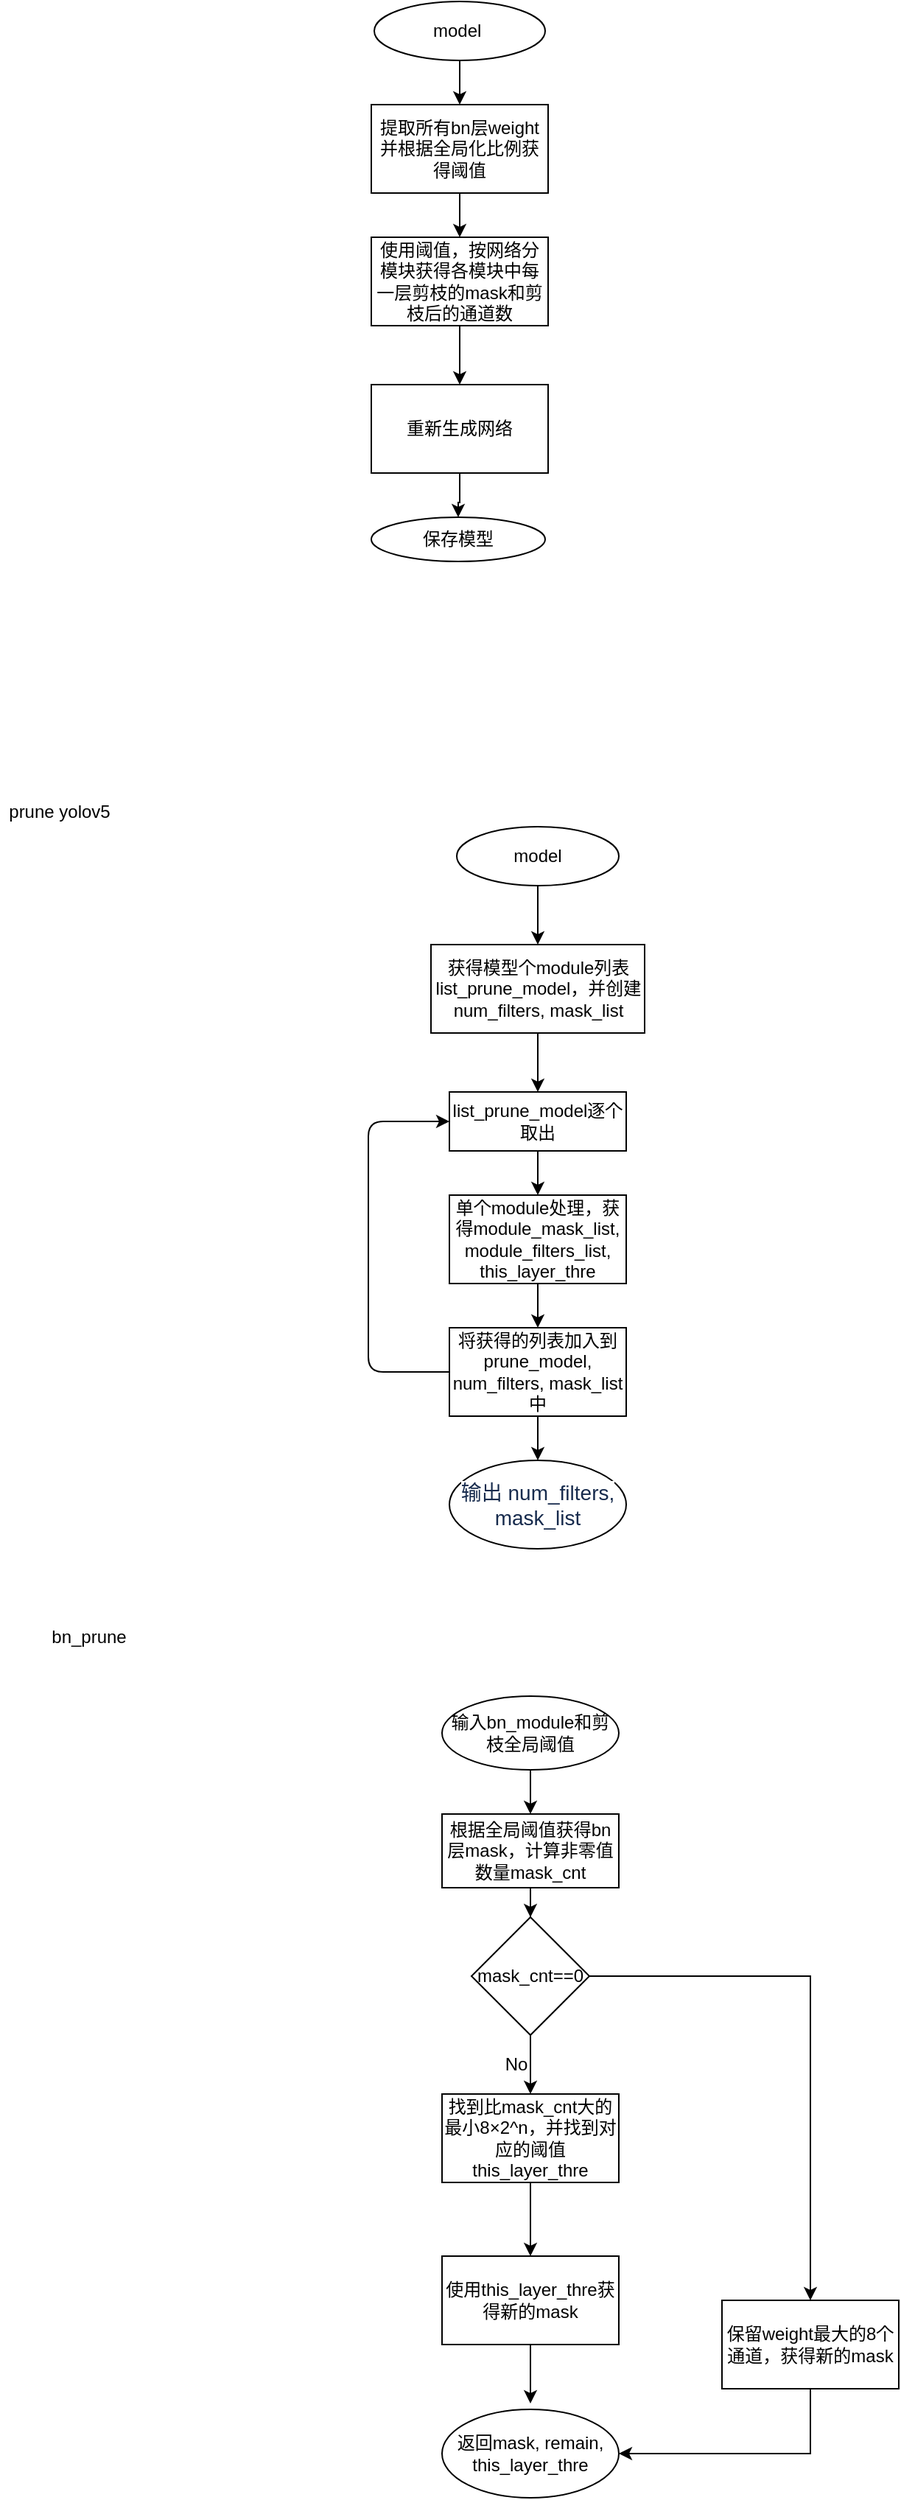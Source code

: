 <mxfile version="13.10.0" type="github"><diagram id="zoJDeXW15LgJoheLHKZE" name="Page-1"><mxGraphModel dx="1422" dy="773" grid="1" gridSize="10" guides="1" tooltips="1" connect="1" arrows="1" fold="1" page="1" pageScale="1" pageWidth="827" pageHeight="1169" math="0" shadow="0"><root><mxCell id="0"/><mxCell id="1" parent="0"/><mxCell id="3F5pOfiRgKYiNP-D6Xl8-4" value="" style="edgeStyle=orthogonalEdgeStyle;rounded=0;orthogonalLoop=1;jettySize=auto;html=1;" parent="1" source="3F5pOfiRgKYiNP-D6Xl8-2" target="3F5pOfiRgKYiNP-D6Xl8-3" edge="1"><mxGeometry relative="1" as="geometry"/></mxCell><mxCell id="3F5pOfiRgKYiNP-D6Xl8-2" value="model&amp;nbsp;" style="ellipse;whiteSpace=wrap;html=1;" parent="1" vertex="1"><mxGeometry x="294" y="60" width="116" height="40" as="geometry"/></mxCell><mxCell id="3F5pOfiRgKYiNP-D6Xl8-6" value="" style="edgeStyle=orthogonalEdgeStyle;rounded=0;orthogonalLoop=1;jettySize=auto;html=1;" parent="1" source="3F5pOfiRgKYiNP-D6Xl8-3" target="3F5pOfiRgKYiNP-D6Xl8-5" edge="1"><mxGeometry relative="1" as="geometry"/></mxCell><mxCell id="3F5pOfiRgKYiNP-D6Xl8-3" value="提取所有bn层weight&lt;br&gt;并根据全局化比例获得阈值" style="whiteSpace=wrap;html=1;" parent="1" vertex="1"><mxGeometry x="292" y="130" width="120" height="60" as="geometry"/></mxCell><mxCell id="3F5pOfiRgKYiNP-D6Xl8-8" value="" style="edgeStyle=orthogonalEdgeStyle;rounded=0;orthogonalLoop=1;jettySize=auto;html=1;" parent="1" source="3F5pOfiRgKYiNP-D6Xl8-5" target="3F5pOfiRgKYiNP-D6Xl8-7" edge="1"><mxGeometry relative="1" as="geometry"/></mxCell><mxCell id="3F5pOfiRgKYiNP-D6Xl8-5" value="使用阈值，按网络分模块获得各模块中每一层剪枝的mask和剪枝后的通道数" style="whiteSpace=wrap;html=1;" parent="1" vertex="1"><mxGeometry x="292" y="220" width="120" height="60" as="geometry"/></mxCell><mxCell id="3F5pOfiRgKYiNP-D6Xl8-12" value="" style="edgeStyle=orthogonalEdgeStyle;rounded=0;orthogonalLoop=1;jettySize=auto;html=1;" parent="1" source="3F5pOfiRgKYiNP-D6Xl8-7" target="3F5pOfiRgKYiNP-D6Xl8-11" edge="1"><mxGeometry relative="1" as="geometry"/></mxCell><mxCell id="3F5pOfiRgKYiNP-D6Xl8-7" value="重新生成网络" style="whiteSpace=wrap;html=1;" parent="1" vertex="1"><mxGeometry x="292" y="320" width="120" height="60" as="geometry"/></mxCell><mxCell id="3F5pOfiRgKYiNP-D6Xl8-11" value="保存模型" style="ellipse;whiteSpace=wrap;html=1;" parent="1" vertex="1"><mxGeometry x="292" y="410" width="118" height="30" as="geometry"/></mxCell><mxCell id="6HDxQsOVTZJKTAZ9OlYM-3" value="" style="edgeStyle=orthogonalEdgeStyle;rounded=0;orthogonalLoop=1;jettySize=auto;html=1;" edge="1" parent="1" source="6HDxQsOVTZJKTAZ9OlYM-1" target="6HDxQsOVTZJKTAZ9OlYM-2"><mxGeometry relative="1" as="geometry"/></mxCell><mxCell id="6HDxQsOVTZJKTAZ9OlYM-1" value="model" style="ellipse;whiteSpace=wrap;html=1;" vertex="1" parent="1"><mxGeometry x="350" y="620" width="110" height="40" as="geometry"/></mxCell><mxCell id="6HDxQsOVTZJKTAZ9OlYM-5" value="" style="edgeStyle=orthogonalEdgeStyle;rounded=0;orthogonalLoop=1;jettySize=auto;html=1;" edge="1" parent="1" source="6HDxQsOVTZJKTAZ9OlYM-2" target="6HDxQsOVTZJKTAZ9OlYM-4"><mxGeometry relative="1" as="geometry"/></mxCell><mxCell id="6HDxQsOVTZJKTAZ9OlYM-2" value="获得模型个module列表list_prune_model，并创建num_filters, mask_list" style="whiteSpace=wrap;html=1;" vertex="1" parent="1"><mxGeometry x="332.5" y="700" width="145" height="60" as="geometry"/></mxCell><mxCell id="6HDxQsOVTZJKTAZ9OlYM-7" value="" style="edgeStyle=orthogonalEdgeStyle;rounded=0;orthogonalLoop=1;jettySize=auto;html=1;" edge="1" parent="1" source="6HDxQsOVTZJKTAZ9OlYM-4" target="6HDxQsOVTZJKTAZ9OlYM-6"><mxGeometry relative="1" as="geometry"/></mxCell><mxCell id="6HDxQsOVTZJKTAZ9OlYM-4" value="list_prune_model逐个取出" style="whiteSpace=wrap;html=1;" vertex="1" parent="1"><mxGeometry x="345" y="800" width="120" height="40" as="geometry"/></mxCell><mxCell id="6HDxQsOVTZJKTAZ9OlYM-9" value="" style="edgeStyle=orthogonalEdgeStyle;rounded=0;orthogonalLoop=1;jettySize=auto;html=1;" edge="1" parent="1" source="6HDxQsOVTZJKTAZ9OlYM-6" target="6HDxQsOVTZJKTAZ9OlYM-8"><mxGeometry relative="1" as="geometry"/></mxCell><mxCell id="6HDxQsOVTZJKTAZ9OlYM-6" value="单个module处理，获得module_mask_list, module_filters_list, this_layer_thre" style="whiteSpace=wrap;html=1;" vertex="1" parent="1"><mxGeometry x="345" y="870" width="120" height="60" as="geometry"/></mxCell><mxCell id="6HDxQsOVTZJKTAZ9OlYM-13" value="" style="edgeStyle=orthogonalEdgeStyle;rounded=0;orthogonalLoop=1;jettySize=auto;html=1;" edge="1" parent="1" source="6HDxQsOVTZJKTAZ9OlYM-8" target="6HDxQsOVTZJKTAZ9OlYM-12"><mxGeometry relative="1" as="geometry"/></mxCell><mxCell id="6HDxQsOVTZJKTAZ9OlYM-8" value="将获得的列表加入到prune_model, num_filters, mask_list中" style="whiteSpace=wrap;html=1;" vertex="1" parent="1"><mxGeometry x="345" y="960" width="120" height="60" as="geometry"/></mxCell><mxCell id="6HDxQsOVTZJKTAZ9OlYM-12" value="&lt;span style=&quot;color: rgb(23 , 43 , 77) ; font-size: 14px ; text-align: left ; background-color: rgb(255 , 255 , 255)&quot;&gt;输出 num_filters, mask_list&lt;/span&gt;" style="ellipse;whiteSpace=wrap;html=1;" vertex="1" parent="1"><mxGeometry x="345" y="1050" width="120" height="60" as="geometry"/></mxCell><mxCell id="6HDxQsOVTZJKTAZ9OlYM-14" value="" style="endArrow=classic;html=1;exitX=0;exitY=0.5;exitDx=0;exitDy=0;entryX=0;entryY=0.5;entryDx=0;entryDy=0;" edge="1" parent="1" source="6HDxQsOVTZJKTAZ9OlYM-8" target="6HDxQsOVTZJKTAZ9OlYM-4"><mxGeometry width="50" height="50" relative="1" as="geometry"><mxPoint x="390" y="1000" as="sourcePoint"/><mxPoint x="290" y="940" as="targetPoint"/><Array as="points"><mxPoint x="290" y="990"/><mxPoint x="290" y="820"/></Array></mxGeometry></mxCell><mxCell id="6HDxQsOVTZJKTAZ9OlYM-19" value="" style="edgeStyle=orthogonalEdgeStyle;rounded=0;orthogonalLoop=1;jettySize=auto;html=1;" edge="1" parent="1" source="6HDxQsOVTZJKTAZ9OlYM-15" target="6HDxQsOVTZJKTAZ9OlYM-18"><mxGeometry relative="1" as="geometry"/></mxCell><mxCell id="6HDxQsOVTZJKTAZ9OlYM-15" value="输入bn_module和剪枝全局阈值" style="ellipse;whiteSpace=wrap;html=1;" vertex="1" parent="1"><mxGeometry x="340" y="1210" width="120" height="50" as="geometry"/></mxCell><mxCell id="6HDxQsOVTZJKTAZ9OlYM-16" value="prune yolov5" style="text;html=1;align=center;verticalAlign=middle;resizable=0;points=[];autosize=1;" vertex="1" parent="1"><mxGeometry x="40" y="600" width="80" height="20" as="geometry"/></mxCell><mxCell id="6HDxQsOVTZJKTAZ9OlYM-17" value="bn_prune" style="text;html=1;align=center;verticalAlign=middle;resizable=0;points=[];autosize=1;" vertex="1" parent="1"><mxGeometry x="65" y="1160" width="70" height="20" as="geometry"/></mxCell><mxCell id="6HDxQsOVTZJKTAZ9OlYM-23" value="" style="edgeStyle=orthogonalEdgeStyle;rounded=0;orthogonalLoop=1;jettySize=auto;html=1;" edge="1" parent="1" source="6HDxQsOVTZJKTAZ9OlYM-18" target="6HDxQsOVTZJKTAZ9OlYM-22"><mxGeometry relative="1" as="geometry"/></mxCell><mxCell id="6HDxQsOVTZJKTAZ9OlYM-18" value="根据全局阈值获得bn层mask，计算非零值数量mask_cnt" style="whiteSpace=wrap;html=1;" vertex="1" parent="1"><mxGeometry x="340" y="1290" width="120" height="50" as="geometry"/></mxCell><mxCell id="6HDxQsOVTZJKTAZ9OlYM-25" value="" style="edgeStyle=orthogonalEdgeStyle;rounded=0;orthogonalLoop=1;jettySize=auto;html=1;" edge="1" parent="1" source="6HDxQsOVTZJKTAZ9OlYM-22" target="6HDxQsOVTZJKTAZ9OlYM-24"><mxGeometry relative="1" as="geometry"><Array as="points"><mxPoint x="400" y="1480"/><mxPoint x="400" y="1480"/></Array></mxGeometry></mxCell><mxCell id="6HDxQsOVTZJKTAZ9OlYM-30" value="" style="edgeStyle=orthogonalEdgeStyle;rounded=0;orthogonalLoop=1;jettySize=auto;html=1;" edge="1" parent="1" source="6HDxQsOVTZJKTAZ9OlYM-22" target="6HDxQsOVTZJKTAZ9OlYM-29"><mxGeometry relative="1" as="geometry"/></mxCell><mxCell id="6HDxQsOVTZJKTAZ9OlYM-22" value="mask_cnt==0" style="rhombus;whiteSpace=wrap;html=1;" vertex="1" parent="1"><mxGeometry x="360" y="1360" width="80" height="80" as="geometry"/></mxCell><mxCell id="6HDxQsOVTZJKTAZ9OlYM-28" value="" style="edgeStyle=orthogonalEdgeStyle;rounded=0;orthogonalLoop=1;jettySize=auto;html=1;" edge="1" parent="1" source="6HDxQsOVTZJKTAZ9OlYM-24" target="6HDxQsOVTZJKTAZ9OlYM-27"><mxGeometry relative="1" as="geometry"/></mxCell><mxCell id="6HDxQsOVTZJKTAZ9OlYM-24" value="找到比mask_cnt大的最小8×2^n，并找到对应的阈值this_layer_thre" style="whiteSpace=wrap;html=1;" vertex="1" parent="1"><mxGeometry x="340" y="1480" width="120" height="60" as="geometry"/></mxCell><mxCell id="6HDxQsOVTZJKTAZ9OlYM-26" value="No" style="text;html=1;align=center;verticalAlign=middle;resizable=0;points=[];autosize=1;" vertex="1" parent="1"><mxGeometry x="375" y="1450" width="30" height="20" as="geometry"/></mxCell><mxCell id="6HDxQsOVTZJKTAZ9OlYM-37" style="edgeStyle=orthogonalEdgeStyle;rounded=0;orthogonalLoop=1;jettySize=auto;html=1;exitX=0.5;exitY=1;exitDx=0;exitDy=0;" edge="1" parent="1" source="6HDxQsOVTZJKTAZ9OlYM-27"><mxGeometry relative="1" as="geometry"><mxPoint x="400" y="1690" as="targetPoint"/></mxGeometry></mxCell><mxCell id="6HDxQsOVTZJKTAZ9OlYM-27" value="使用this_layer_thre获得新的mask" style="whiteSpace=wrap;html=1;" vertex="1" parent="1"><mxGeometry x="340" y="1590" width="120" height="60" as="geometry"/></mxCell><mxCell id="6HDxQsOVTZJKTAZ9OlYM-34" value="" style="edgeStyle=orthogonalEdgeStyle;rounded=0;orthogonalLoop=1;jettySize=auto;html=1;" edge="1" parent="1" source="6HDxQsOVTZJKTAZ9OlYM-29" target="6HDxQsOVTZJKTAZ9OlYM-33"><mxGeometry relative="1" as="geometry"><Array as="points"><mxPoint x="590" y="1724"/></Array></mxGeometry></mxCell><mxCell id="6HDxQsOVTZJKTAZ9OlYM-29" value="保留weight最大的8个通道，获得新的mask" style="whiteSpace=wrap;html=1;" vertex="1" parent="1"><mxGeometry x="530" y="1620" width="120" height="60" as="geometry"/></mxCell><mxCell id="6HDxQsOVTZJKTAZ9OlYM-33" value="返回mask, remain, this_layer_thre" style="ellipse;whiteSpace=wrap;html=1;" vertex="1" parent="1"><mxGeometry x="340" y="1694" width="120" height="60" as="geometry"/></mxCell></root></mxGraphModel></diagram></mxfile>